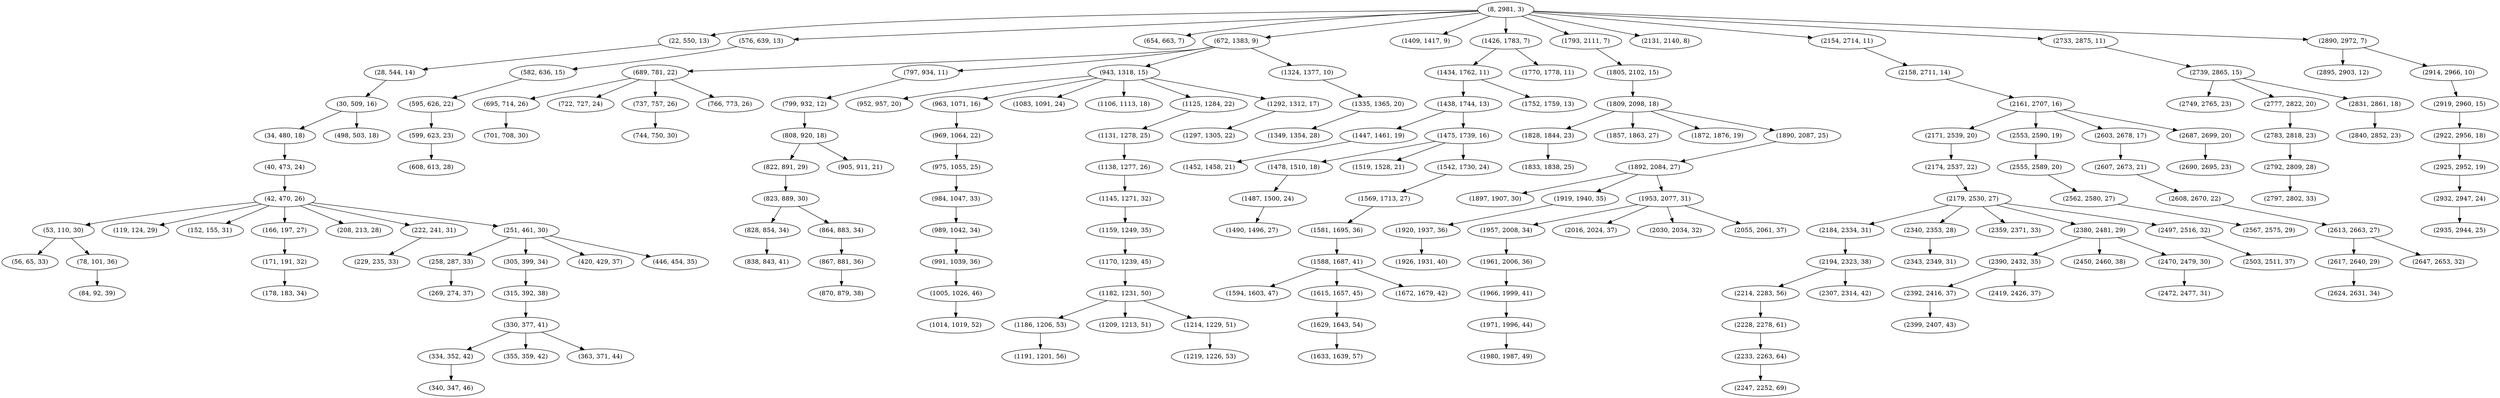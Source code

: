 digraph tree {
    "(8, 2981, 3)";
    "(22, 550, 13)";
    "(28, 544, 14)";
    "(30, 509, 16)";
    "(34, 480, 18)";
    "(40, 473, 24)";
    "(42, 470, 26)";
    "(53, 110, 30)";
    "(56, 65, 33)";
    "(78, 101, 36)";
    "(84, 92, 39)";
    "(119, 124, 29)";
    "(152, 155, 31)";
    "(166, 197, 27)";
    "(171, 191, 32)";
    "(178, 183, 34)";
    "(208, 213, 28)";
    "(222, 241, 31)";
    "(229, 235, 33)";
    "(251, 461, 30)";
    "(258, 287, 33)";
    "(269, 274, 37)";
    "(305, 399, 34)";
    "(315, 392, 38)";
    "(330, 377, 41)";
    "(334, 352, 42)";
    "(340, 347, 46)";
    "(355, 359, 42)";
    "(363, 371, 44)";
    "(420, 429, 37)";
    "(446, 454, 35)";
    "(498, 503, 18)";
    "(576, 639, 13)";
    "(582, 636, 15)";
    "(595, 626, 22)";
    "(599, 623, 23)";
    "(608, 613, 28)";
    "(654, 663, 7)";
    "(672, 1383, 9)";
    "(689, 781, 22)";
    "(695, 714, 26)";
    "(701, 708, 30)";
    "(722, 727, 24)";
    "(737, 757, 26)";
    "(744, 750, 30)";
    "(766, 773, 26)";
    "(797, 934, 11)";
    "(799, 932, 12)";
    "(808, 920, 18)";
    "(822, 891, 29)";
    "(823, 889, 30)";
    "(828, 854, 34)";
    "(838, 843, 41)";
    "(864, 883, 34)";
    "(867, 881, 36)";
    "(870, 879, 38)";
    "(905, 911, 21)";
    "(943, 1318, 15)";
    "(952, 957, 20)";
    "(963, 1071, 16)";
    "(969, 1064, 22)";
    "(975, 1055, 25)";
    "(984, 1047, 33)";
    "(989, 1042, 34)";
    "(991, 1039, 36)";
    "(1005, 1026, 46)";
    "(1014, 1019, 52)";
    "(1083, 1091, 24)";
    "(1106, 1113, 18)";
    "(1125, 1284, 22)";
    "(1131, 1278, 25)";
    "(1138, 1277, 26)";
    "(1145, 1271, 32)";
    "(1159, 1249, 35)";
    "(1170, 1239, 45)";
    "(1182, 1231, 50)";
    "(1186, 1206, 53)";
    "(1191, 1201, 56)";
    "(1209, 1213, 51)";
    "(1214, 1229, 51)";
    "(1219, 1226, 53)";
    "(1292, 1312, 17)";
    "(1297, 1305, 22)";
    "(1324, 1377, 10)";
    "(1335, 1365, 20)";
    "(1349, 1354, 28)";
    "(1409, 1417, 9)";
    "(1426, 1783, 7)";
    "(1434, 1762, 11)";
    "(1438, 1744, 13)";
    "(1447, 1461, 19)";
    "(1452, 1458, 21)";
    "(1475, 1739, 16)";
    "(1478, 1510, 18)";
    "(1487, 1500, 24)";
    "(1490, 1496, 27)";
    "(1519, 1528, 21)";
    "(1542, 1730, 24)";
    "(1569, 1713, 27)";
    "(1581, 1695, 36)";
    "(1588, 1687, 41)";
    "(1594, 1603, 47)";
    "(1615, 1657, 45)";
    "(1629, 1643, 54)";
    "(1633, 1639, 57)";
    "(1672, 1679, 42)";
    "(1752, 1759, 13)";
    "(1770, 1778, 11)";
    "(1793, 2111, 7)";
    "(1805, 2102, 15)";
    "(1809, 2098, 18)";
    "(1828, 1844, 23)";
    "(1833, 1838, 25)";
    "(1857, 1863, 27)";
    "(1872, 1876, 19)";
    "(1890, 2087, 25)";
    "(1892, 2084, 27)";
    "(1897, 1907, 30)";
    "(1919, 1940, 35)";
    "(1920, 1937, 36)";
    "(1926, 1931, 40)";
    "(1953, 2077, 31)";
    "(1957, 2008, 34)";
    "(1961, 2006, 36)";
    "(1966, 1999, 41)";
    "(1971, 1996, 44)";
    "(1980, 1987, 49)";
    "(2016, 2024, 37)";
    "(2030, 2034, 32)";
    "(2055, 2061, 37)";
    "(2131, 2140, 8)";
    "(2154, 2714, 11)";
    "(2158, 2711, 14)";
    "(2161, 2707, 16)";
    "(2171, 2539, 20)";
    "(2174, 2537, 22)";
    "(2179, 2530, 27)";
    "(2184, 2334, 31)";
    "(2194, 2323, 38)";
    "(2214, 2283, 56)";
    "(2228, 2278, 61)";
    "(2233, 2263, 64)";
    "(2247, 2252, 69)";
    "(2307, 2314, 42)";
    "(2340, 2353, 28)";
    "(2343, 2349, 31)";
    "(2359, 2371, 33)";
    "(2380, 2481, 29)";
    "(2390, 2432, 35)";
    "(2392, 2416, 37)";
    "(2399, 2407, 43)";
    "(2419, 2426, 37)";
    "(2450, 2460, 38)";
    "(2470, 2479, 30)";
    "(2472, 2477, 31)";
    "(2497, 2516, 32)";
    "(2503, 2511, 37)";
    "(2553, 2590, 19)";
    "(2555, 2589, 20)";
    "(2562, 2580, 27)";
    "(2567, 2575, 29)";
    "(2603, 2678, 17)";
    "(2607, 2673, 21)";
    "(2608, 2670, 22)";
    "(2613, 2663, 27)";
    "(2617, 2640, 29)";
    "(2624, 2631, 34)";
    "(2647, 2653, 32)";
    "(2687, 2699, 20)";
    "(2690, 2695, 23)";
    "(2733, 2875, 11)";
    "(2739, 2865, 15)";
    "(2749, 2765, 23)";
    "(2777, 2822, 20)";
    "(2783, 2818, 23)";
    "(2792, 2809, 28)";
    "(2797, 2802, 33)";
    "(2831, 2861, 18)";
    "(2840, 2852, 23)";
    "(2890, 2972, 7)";
    "(2895, 2903, 12)";
    "(2914, 2966, 10)";
    "(2919, 2960, 15)";
    "(2922, 2956, 18)";
    "(2925, 2952, 19)";
    "(2932, 2947, 24)";
    "(2935, 2944, 25)";
    "(8, 2981, 3)" -> "(22, 550, 13)";
    "(8, 2981, 3)" -> "(576, 639, 13)";
    "(8, 2981, 3)" -> "(654, 663, 7)";
    "(8, 2981, 3)" -> "(672, 1383, 9)";
    "(8, 2981, 3)" -> "(1409, 1417, 9)";
    "(8, 2981, 3)" -> "(1426, 1783, 7)";
    "(8, 2981, 3)" -> "(1793, 2111, 7)";
    "(8, 2981, 3)" -> "(2131, 2140, 8)";
    "(8, 2981, 3)" -> "(2154, 2714, 11)";
    "(8, 2981, 3)" -> "(2733, 2875, 11)";
    "(8, 2981, 3)" -> "(2890, 2972, 7)";
    "(22, 550, 13)" -> "(28, 544, 14)";
    "(28, 544, 14)" -> "(30, 509, 16)";
    "(30, 509, 16)" -> "(34, 480, 18)";
    "(30, 509, 16)" -> "(498, 503, 18)";
    "(34, 480, 18)" -> "(40, 473, 24)";
    "(40, 473, 24)" -> "(42, 470, 26)";
    "(42, 470, 26)" -> "(53, 110, 30)";
    "(42, 470, 26)" -> "(119, 124, 29)";
    "(42, 470, 26)" -> "(152, 155, 31)";
    "(42, 470, 26)" -> "(166, 197, 27)";
    "(42, 470, 26)" -> "(208, 213, 28)";
    "(42, 470, 26)" -> "(222, 241, 31)";
    "(42, 470, 26)" -> "(251, 461, 30)";
    "(53, 110, 30)" -> "(56, 65, 33)";
    "(53, 110, 30)" -> "(78, 101, 36)";
    "(78, 101, 36)" -> "(84, 92, 39)";
    "(166, 197, 27)" -> "(171, 191, 32)";
    "(171, 191, 32)" -> "(178, 183, 34)";
    "(222, 241, 31)" -> "(229, 235, 33)";
    "(251, 461, 30)" -> "(258, 287, 33)";
    "(251, 461, 30)" -> "(305, 399, 34)";
    "(251, 461, 30)" -> "(420, 429, 37)";
    "(251, 461, 30)" -> "(446, 454, 35)";
    "(258, 287, 33)" -> "(269, 274, 37)";
    "(305, 399, 34)" -> "(315, 392, 38)";
    "(315, 392, 38)" -> "(330, 377, 41)";
    "(330, 377, 41)" -> "(334, 352, 42)";
    "(330, 377, 41)" -> "(355, 359, 42)";
    "(330, 377, 41)" -> "(363, 371, 44)";
    "(334, 352, 42)" -> "(340, 347, 46)";
    "(576, 639, 13)" -> "(582, 636, 15)";
    "(582, 636, 15)" -> "(595, 626, 22)";
    "(595, 626, 22)" -> "(599, 623, 23)";
    "(599, 623, 23)" -> "(608, 613, 28)";
    "(672, 1383, 9)" -> "(689, 781, 22)";
    "(672, 1383, 9)" -> "(797, 934, 11)";
    "(672, 1383, 9)" -> "(943, 1318, 15)";
    "(672, 1383, 9)" -> "(1324, 1377, 10)";
    "(689, 781, 22)" -> "(695, 714, 26)";
    "(689, 781, 22)" -> "(722, 727, 24)";
    "(689, 781, 22)" -> "(737, 757, 26)";
    "(689, 781, 22)" -> "(766, 773, 26)";
    "(695, 714, 26)" -> "(701, 708, 30)";
    "(737, 757, 26)" -> "(744, 750, 30)";
    "(797, 934, 11)" -> "(799, 932, 12)";
    "(799, 932, 12)" -> "(808, 920, 18)";
    "(808, 920, 18)" -> "(822, 891, 29)";
    "(808, 920, 18)" -> "(905, 911, 21)";
    "(822, 891, 29)" -> "(823, 889, 30)";
    "(823, 889, 30)" -> "(828, 854, 34)";
    "(823, 889, 30)" -> "(864, 883, 34)";
    "(828, 854, 34)" -> "(838, 843, 41)";
    "(864, 883, 34)" -> "(867, 881, 36)";
    "(867, 881, 36)" -> "(870, 879, 38)";
    "(943, 1318, 15)" -> "(952, 957, 20)";
    "(943, 1318, 15)" -> "(963, 1071, 16)";
    "(943, 1318, 15)" -> "(1083, 1091, 24)";
    "(943, 1318, 15)" -> "(1106, 1113, 18)";
    "(943, 1318, 15)" -> "(1125, 1284, 22)";
    "(943, 1318, 15)" -> "(1292, 1312, 17)";
    "(963, 1071, 16)" -> "(969, 1064, 22)";
    "(969, 1064, 22)" -> "(975, 1055, 25)";
    "(975, 1055, 25)" -> "(984, 1047, 33)";
    "(984, 1047, 33)" -> "(989, 1042, 34)";
    "(989, 1042, 34)" -> "(991, 1039, 36)";
    "(991, 1039, 36)" -> "(1005, 1026, 46)";
    "(1005, 1026, 46)" -> "(1014, 1019, 52)";
    "(1125, 1284, 22)" -> "(1131, 1278, 25)";
    "(1131, 1278, 25)" -> "(1138, 1277, 26)";
    "(1138, 1277, 26)" -> "(1145, 1271, 32)";
    "(1145, 1271, 32)" -> "(1159, 1249, 35)";
    "(1159, 1249, 35)" -> "(1170, 1239, 45)";
    "(1170, 1239, 45)" -> "(1182, 1231, 50)";
    "(1182, 1231, 50)" -> "(1186, 1206, 53)";
    "(1182, 1231, 50)" -> "(1209, 1213, 51)";
    "(1182, 1231, 50)" -> "(1214, 1229, 51)";
    "(1186, 1206, 53)" -> "(1191, 1201, 56)";
    "(1214, 1229, 51)" -> "(1219, 1226, 53)";
    "(1292, 1312, 17)" -> "(1297, 1305, 22)";
    "(1324, 1377, 10)" -> "(1335, 1365, 20)";
    "(1335, 1365, 20)" -> "(1349, 1354, 28)";
    "(1426, 1783, 7)" -> "(1434, 1762, 11)";
    "(1426, 1783, 7)" -> "(1770, 1778, 11)";
    "(1434, 1762, 11)" -> "(1438, 1744, 13)";
    "(1434, 1762, 11)" -> "(1752, 1759, 13)";
    "(1438, 1744, 13)" -> "(1447, 1461, 19)";
    "(1438, 1744, 13)" -> "(1475, 1739, 16)";
    "(1447, 1461, 19)" -> "(1452, 1458, 21)";
    "(1475, 1739, 16)" -> "(1478, 1510, 18)";
    "(1475, 1739, 16)" -> "(1519, 1528, 21)";
    "(1475, 1739, 16)" -> "(1542, 1730, 24)";
    "(1478, 1510, 18)" -> "(1487, 1500, 24)";
    "(1487, 1500, 24)" -> "(1490, 1496, 27)";
    "(1542, 1730, 24)" -> "(1569, 1713, 27)";
    "(1569, 1713, 27)" -> "(1581, 1695, 36)";
    "(1581, 1695, 36)" -> "(1588, 1687, 41)";
    "(1588, 1687, 41)" -> "(1594, 1603, 47)";
    "(1588, 1687, 41)" -> "(1615, 1657, 45)";
    "(1588, 1687, 41)" -> "(1672, 1679, 42)";
    "(1615, 1657, 45)" -> "(1629, 1643, 54)";
    "(1629, 1643, 54)" -> "(1633, 1639, 57)";
    "(1793, 2111, 7)" -> "(1805, 2102, 15)";
    "(1805, 2102, 15)" -> "(1809, 2098, 18)";
    "(1809, 2098, 18)" -> "(1828, 1844, 23)";
    "(1809, 2098, 18)" -> "(1857, 1863, 27)";
    "(1809, 2098, 18)" -> "(1872, 1876, 19)";
    "(1809, 2098, 18)" -> "(1890, 2087, 25)";
    "(1828, 1844, 23)" -> "(1833, 1838, 25)";
    "(1890, 2087, 25)" -> "(1892, 2084, 27)";
    "(1892, 2084, 27)" -> "(1897, 1907, 30)";
    "(1892, 2084, 27)" -> "(1919, 1940, 35)";
    "(1892, 2084, 27)" -> "(1953, 2077, 31)";
    "(1919, 1940, 35)" -> "(1920, 1937, 36)";
    "(1920, 1937, 36)" -> "(1926, 1931, 40)";
    "(1953, 2077, 31)" -> "(1957, 2008, 34)";
    "(1953, 2077, 31)" -> "(2016, 2024, 37)";
    "(1953, 2077, 31)" -> "(2030, 2034, 32)";
    "(1953, 2077, 31)" -> "(2055, 2061, 37)";
    "(1957, 2008, 34)" -> "(1961, 2006, 36)";
    "(1961, 2006, 36)" -> "(1966, 1999, 41)";
    "(1966, 1999, 41)" -> "(1971, 1996, 44)";
    "(1971, 1996, 44)" -> "(1980, 1987, 49)";
    "(2154, 2714, 11)" -> "(2158, 2711, 14)";
    "(2158, 2711, 14)" -> "(2161, 2707, 16)";
    "(2161, 2707, 16)" -> "(2171, 2539, 20)";
    "(2161, 2707, 16)" -> "(2553, 2590, 19)";
    "(2161, 2707, 16)" -> "(2603, 2678, 17)";
    "(2161, 2707, 16)" -> "(2687, 2699, 20)";
    "(2171, 2539, 20)" -> "(2174, 2537, 22)";
    "(2174, 2537, 22)" -> "(2179, 2530, 27)";
    "(2179, 2530, 27)" -> "(2184, 2334, 31)";
    "(2179, 2530, 27)" -> "(2340, 2353, 28)";
    "(2179, 2530, 27)" -> "(2359, 2371, 33)";
    "(2179, 2530, 27)" -> "(2380, 2481, 29)";
    "(2179, 2530, 27)" -> "(2497, 2516, 32)";
    "(2184, 2334, 31)" -> "(2194, 2323, 38)";
    "(2194, 2323, 38)" -> "(2214, 2283, 56)";
    "(2194, 2323, 38)" -> "(2307, 2314, 42)";
    "(2214, 2283, 56)" -> "(2228, 2278, 61)";
    "(2228, 2278, 61)" -> "(2233, 2263, 64)";
    "(2233, 2263, 64)" -> "(2247, 2252, 69)";
    "(2340, 2353, 28)" -> "(2343, 2349, 31)";
    "(2380, 2481, 29)" -> "(2390, 2432, 35)";
    "(2380, 2481, 29)" -> "(2450, 2460, 38)";
    "(2380, 2481, 29)" -> "(2470, 2479, 30)";
    "(2390, 2432, 35)" -> "(2392, 2416, 37)";
    "(2390, 2432, 35)" -> "(2419, 2426, 37)";
    "(2392, 2416, 37)" -> "(2399, 2407, 43)";
    "(2470, 2479, 30)" -> "(2472, 2477, 31)";
    "(2497, 2516, 32)" -> "(2503, 2511, 37)";
    "(2553, 2590, 19)" -> "(2555, 2589, 20)";
    "(2555, 2589, 20)" -> "(2562, 2580, 27)";
    "(2562, 2580, 27)" -> "(2567, 2575, 29)";
    "(2603, 2678, 17)" -> "(2607, 2673, 21)";
    "(2607, 2673, 21)" -> "(2608, 2670, 22)";
    "(2608, 2670, 22)" -> "(2613, 2663, 27)";
    "(2613, 2663, 27)" -> "(2617, 2640, 29)";
    "(2613, 2663, 27)" -> "(2647, 2653, 32)";
    "(2617, 2640, 29)" -> "(2624, 2631, 34)";
    "(2687, 2699, 20)" -> "(2690, 2695, 23)";
    "(2733, 2875, 11)" -> "(2739, 2865, 15)";
    "(2739, 2865, 15)" -> "(2749, 2765, 23)";
    "(2739, 2865, 15)" -> "(2777, 2822, 20)";
    "(2739, 2865, 15)" -> "(2831, 2861, 18)";
    "(2777, 2822, 20)" -> "(2783, 2818, 23)";
    "(2783, 2818, 23)" -> "(2792, 2809, 28)";
    "(2792, 2809, 28)" -> "(2797, 2802, 33)";
    "(2831, 2861, 18)" -> "(2840, 2852, 23)";
    "(2890, 2972, 7)" -> "(2895, 2903, 12)";
    "(2890, 2972, 7)" -> "(2914, 2966, 10)";
    "(2914, 2966, 10)" -> "(2919, 2960, 15)";
    "(2919, 2960, 15)" -> "(2922, 2956, 18)";
    "(2922, 2956, 18)" -> "(2925, 2952, 19)";
    "(2925, 2952, 19)" -> "(2932, 2947, 24)";
    "(2932, 2947, 24)" -> "(2935, 2944, 25)";
}
